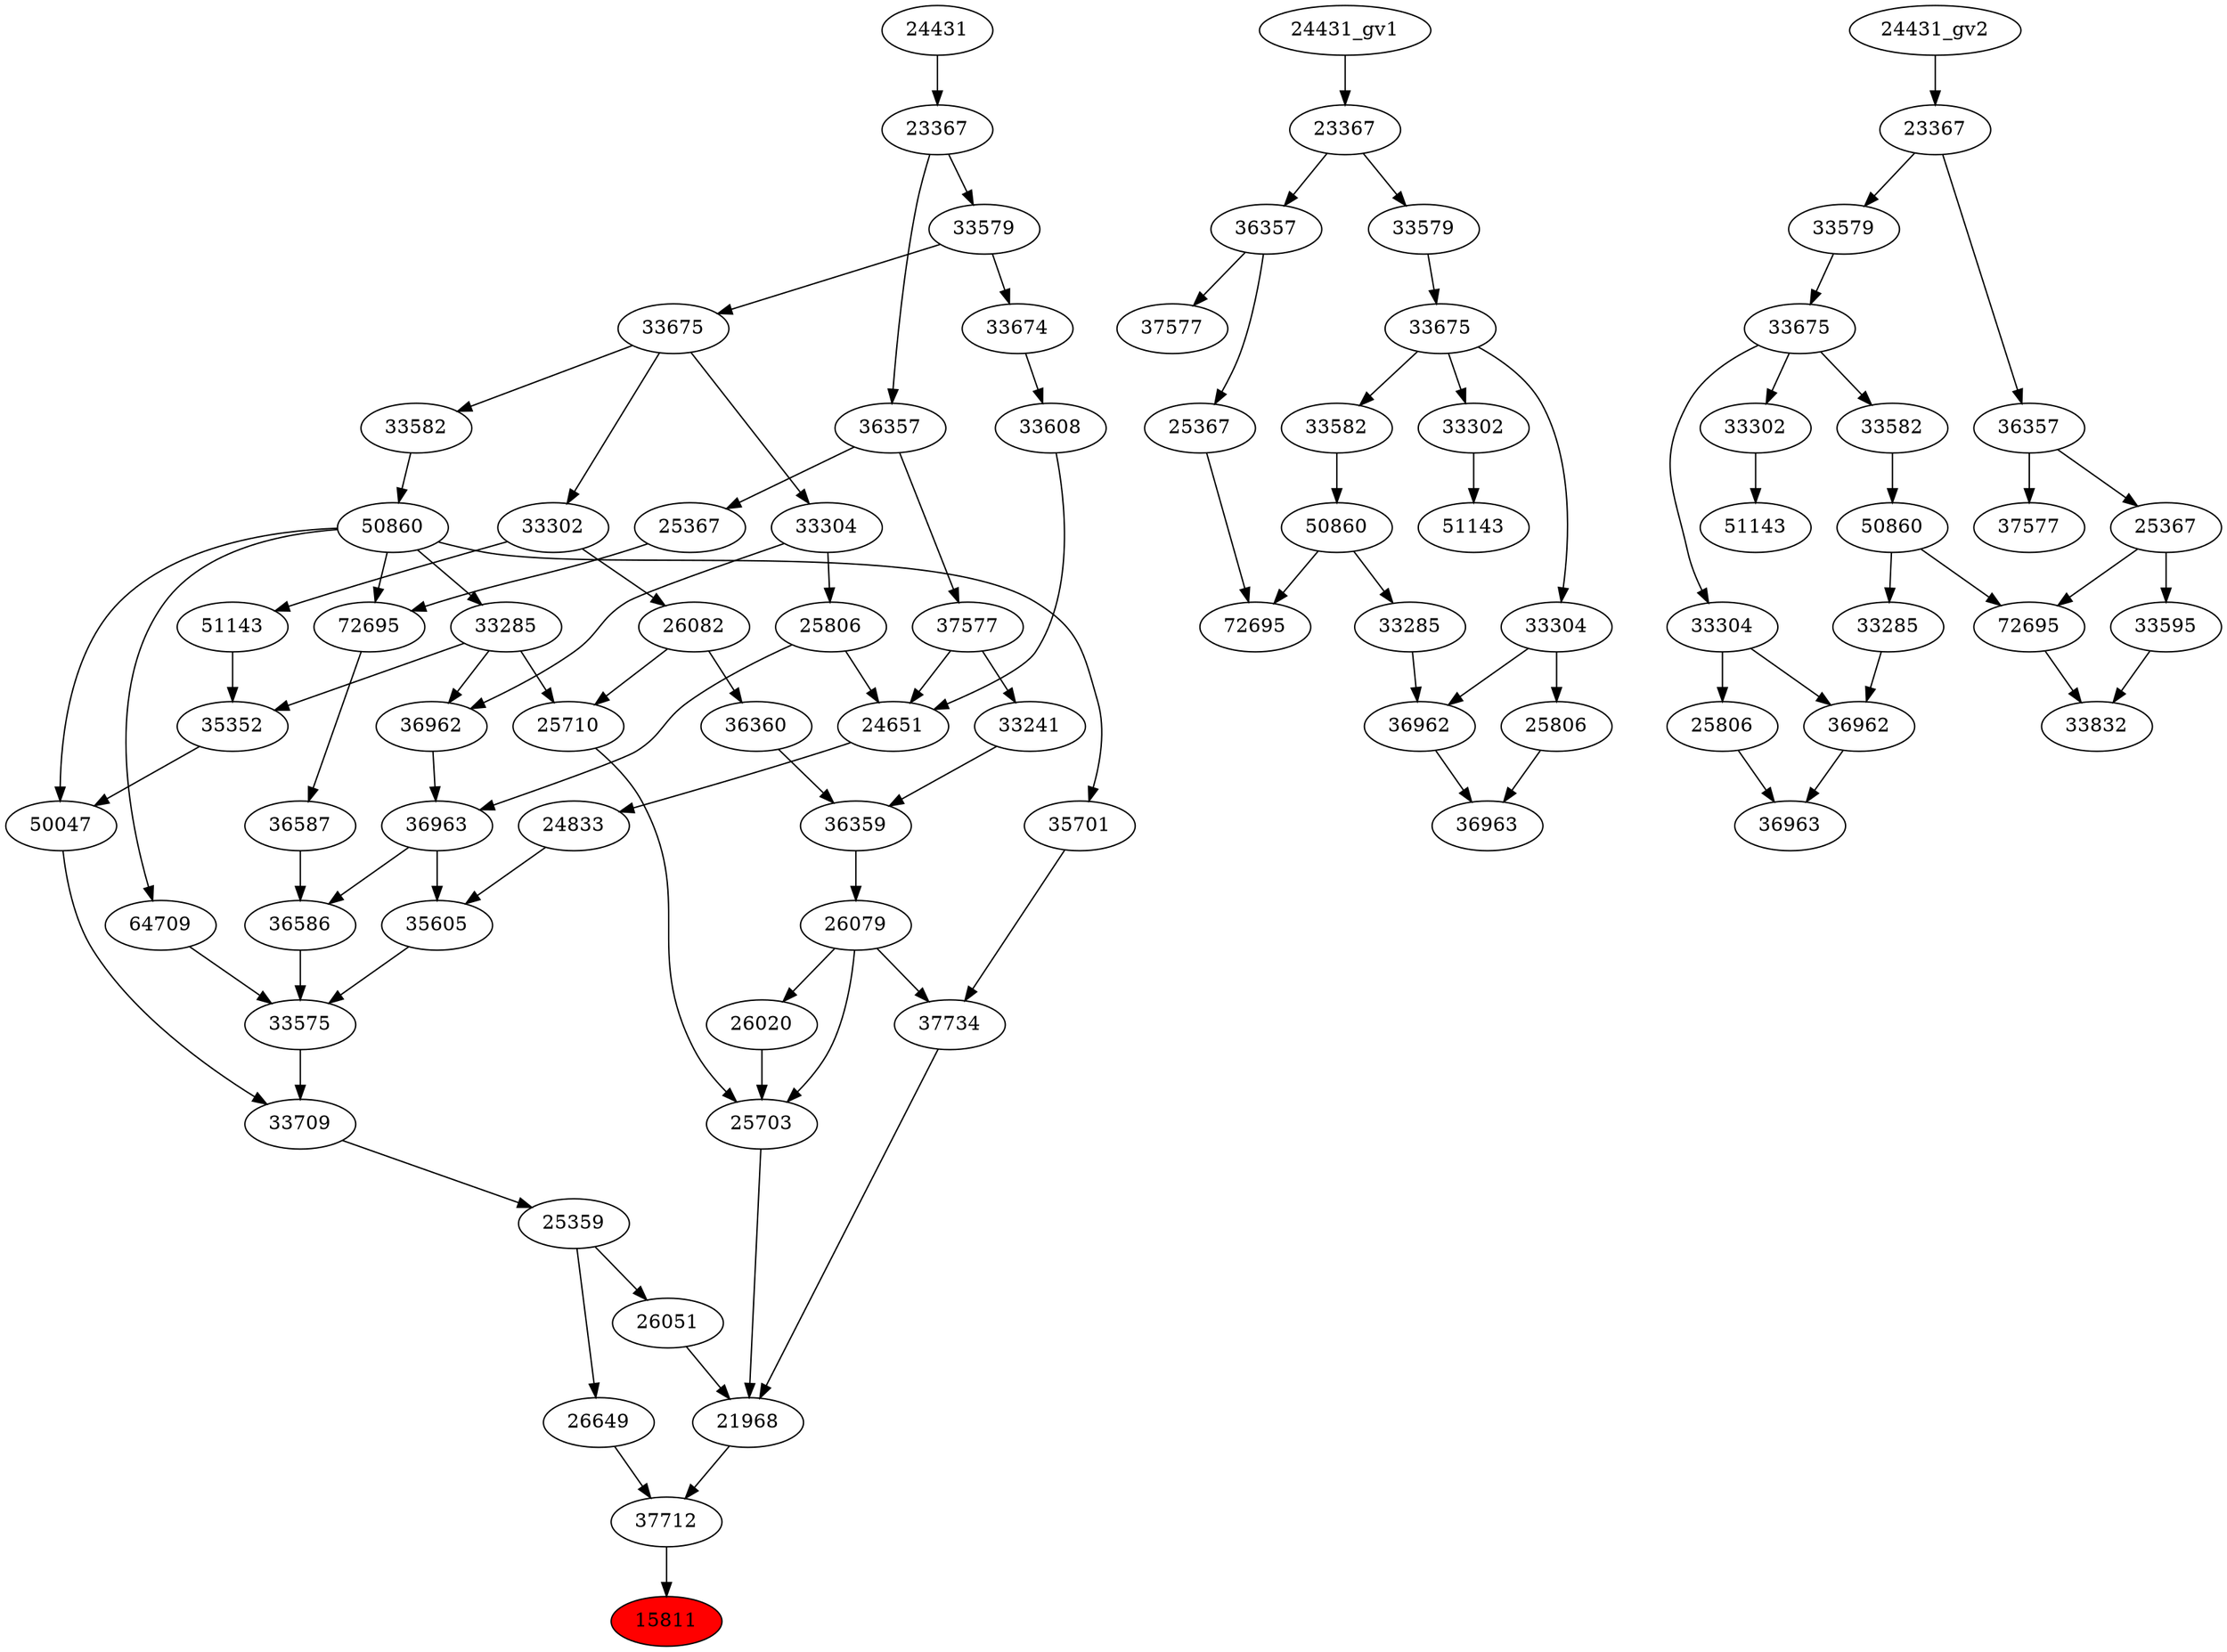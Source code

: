 strict digraph root {
	node [label="\N"];
	{
		node [fillcolor="",
			label="\N",
			style=""
		];
		15811		 [fillcolor=red,
			label=15811,
			style=filled];
		37712		 [label=37712];
		37712 -> 15811;
		26649		 [label=26649];
		26649 -> 37712;
		21968		 [label=21968];
		21968 -> 37712;
		25359		 [label=25359];
		25359 -> 26649;
		26051		 [label=26051];
		25359 -> 26051;
		26051 -> 21968;
		37734		 [label=37734];
		37734 -> 21968;
		25703		 [label=25703];
		25703 -> 21968;
		33709		 [label=33709];
		33709 -> 25359;
		26079		 [label=26079];
		26079 -> 37734;
		26079 -> 25703;
		26020		 [label=26020];
		26079 -> 26020;
		35701		 [label=35701];
		35701 -> 37734;
		26020 -> 25703;
		25710		 [label=25710];
		25710 -> 25703;
		50047		 [label=50047];
		50047 -> 33709;
		33575		 [label=33575];
		33575 -> 33709;
		36359		 [label=36359];
		36359 -> 26079;
		50860		 [label=50860];
		50860 -> 35701;
		50860 -> 50047;
		33285		 [label=33285];
		50860 -> 33285;
		64709		 [label=64709];
		50860 -> 64709;
		72695		 [label=72695];
		50860 -> 72695;
		26082		 [label=26082];
		26082 -> 25710;
		36360		 [label=36360];
		26082 -> 36360;
		33285 -> 25710;
		35352		 [label=35352];
		33285 -> 35352;
		36962		 [label=36962];
		33285 -> 36962;
		35352 -> 50047;
		36586		 [label=36586];
		36586 -> 33575;
		35605		 [label=35605];
		35605 -> 33575;
		64709 -> 33575;
		33241		 [label=33241];
		33241 -> 36359;
		36360 -> 36359;
		33582		 [label=33582];
		33582 -> 50860;
		33302		 [label=33302];
		33302 -> 26082;
		51143		 [label=51143];
		33302 -> 51143;
		51143 -> 35352;
		36587		 [label=36587];
		36587 -> 36586;
		36963		 [label=36963];
		36963 -> 36586;
		36963 -> 35605;
		24833		 [label=24833];
		24833 -> 35605;
		37577		 [label=37577];
		37577 -> 33241;
		24651		 [label=24651];
		37577 -> 24651;
		33675		 [label=33675];
		33675 -> 33582;
		33675 -> 33302;
		33304		 [label=33304];
		33675 -> 33304;
		72695 -> 36587;
		36962 -> 36963;
		25806		 [label=25806];
		25806 -> 36963;
		25806 -> 24651;
		24651 -> 24833;
		36357		 [label=36357];
		36357 -> 37577;
		25367		 [label=25367];
		36357 -> 25367;
		33579		 [label=33579];
		33579 -> 33675;
		33674		 [label=33674];
		33579 -> 33674;
		25367 -> 72695;
		33304 -> 36962;
		33304 -> 25806;
		33608		 [label=33608];
		33608 -> 24651;
		23367		 [label=23367];
		23367 -> 36357;
		23367 -> 33579;
		33674 -> 33608;
		24431		 [label=24431];
		24431 -> 23367;
	}
	{
		node [label="\N"];
		"50860_gv1"		 [label=50860];
		"33285_gv1"		 [label=33285];
		"50860_gv1" -> "33285_gv1";
		"72695_gv1"		 [label=72695];
		"50860_gv1" -> "72695_gv1";
		"33582_gv1"		 [label=33582];
		"33582_gv1" -> "50860_gv1";
		"36962_gv1"		 [label=36962];
		"33285_gv1" -> "36962_gv1";
		"33675_gv1"		 [label=33675];
		"33675_gv1" -> "33582_gv1";
		"33302_gv1"		 [label=33302];
		"33675_gv1" -> "33302_gv1";
		"33304_gv1"		 [label=33304];
		"33675_gv1" -> "33304_gv1";
		"51143_gv1"		 [label=51143];
		"33302_gv1" -> "51143_gv1";
		"36963_gv1"		 [label=36963];
		"36962_gv1" -> "36963_gv1";
		"25806_gv1"		 [label=25806];
		"25806_gv1" -> "36963_gv1";
		"37577_gv1"		 [label=37577];
		"36357_gv1"		 [label=36357];
		"36357_gv1" -> "37577_gv1";
		"25367_gv1"		 [label=25367];
		"36357_gv1" -> "25367_gv1";
		"33579_gv1"		 [label=33579];
		"33579_gv1" -> "33675_gv1";
		"25367_gv1" -> "72695_gv1";
		"33304_gv1" -> "36962_gv1";
		"33304_gv1" -> "25806_gv1";
		"23367_gv1"		 [label=23367];
		"23367_gv1" -> "36357_gv1";
		"23367_gv1" -> "33579_gv1";
		"24431_gv1" -> "23367_gv1";
	}
	{
		node [label="\N"];
		"36963_gv2"		 [label=36963];
		"36962_gv2"		 [label=36962];
		"36962_gv2" -> "36963_gv2";
		"25806_gv2"		 [label=25806];
		"25806_gv2" -> "36963_gv2";
		"33285_gv2"		 [label=33285];
		"33285_gv2" -> "36962_gv2";
		"33304_gv2"		 [label=33304];
		"33304_gv2" -> "36962_gv2";
		"33304_gv2" -> "25806_gv2";
		"51143_gv2"		 [label=51143];
		"33302_gv2"		 [label=33302];
		"33302_gv2" -> "51143_gv2";
		"50860_gv2"		 [label=50860];
		"50860_gv2" -> "33285_gv2";
		"72695_gv2"		 [label=72695];
		"50860_gv2" -> "72695_gv2";
		"33675_gv2"		 [label=33675];
		"33675_gv2" -> "33304_gv2";
		"33675_gv2" -> "33302_gv2";
		"33582_gv2"		 [label=33582];
		"33675_gv2" -> "33582_gv2";
		"33582_gv2" -> "50860_gv2";
		"33579_gv2"		 [label=33579];
		"33579_gv2" -> "33675_gv2";
		33832		 [label=33832];
		"72695_gv2" -> 33832;
		33595		 [label=33595];
		33595 -> 33832;
		"23367_gv2"		 [label=23367];
		"23367_gv2" -> "33579_gv2";
		"36357_gv2"		 [label=36357];
		"23367_gv2" -> "36357_gv2";
		"37577_gv2"		 [label=37577];
		"36357_gv2" -> "37577_gv2";
		"25367_gv2"		 [label=25367];
		"36357_gv2" -> "25367_gv2";
		"25367_gv2" -> "72695_gv2";
		"25367_gv2" -> 33595;
		"24431_gv2" -> "23367_gv2";
	}
}
